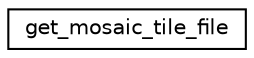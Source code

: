 digraph "Graphical Class Hierarchy"
{
 // INTERACTIVE_SVG=YES
 // LATEX_PDF_SIZE
  edge [fontname="Helvetica",fontsize="10",labelfontname="Helvetica",labelfontsize="10"];
  node [fontname="Helvetica",fontsize="10",shape=record];
  rankdir="LR";
  Node0 [label="get_mosaic_tile_file",height=0.2,width=0.4,color="black", fillcolor="white", style="filled",URL="$interfacefms__io__mod_1_1get__mosaic__tile__file.html",tooltip=" "];
}
